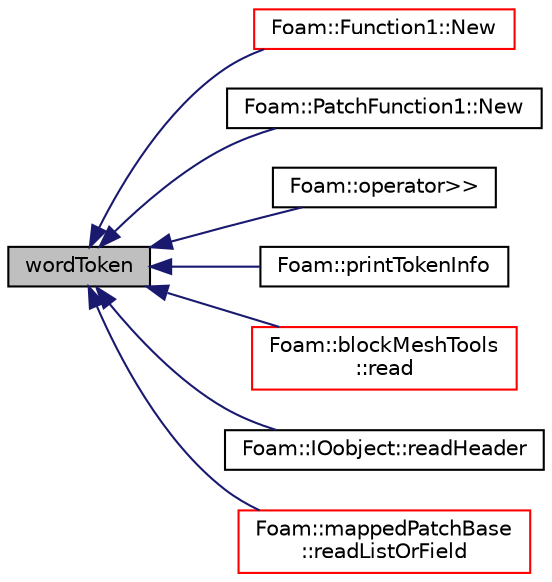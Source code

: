digraph "wordToken"
{
  bgcolor="transparent";
  edge [fontname="Helvetica",fontsize="10",labelfontname="Helvetica",labelfontsize="10"];
  node [fontname="Helvetica",fontsize="10",shape=record];
  rankdir="LR";
  Node1 [label="wordToken",height=0.2,width=0.4,color="black", fillcolor="grey75", style="filled" fontcolor="black"];
  Node1 -> Node2 [dir="back",color="midnightblue",fontsize="10",style="solid",fontname="Helvetica"];
  Node2 [label="Foam::Function1::New",height=0.2,width=0.4,color="red",URL="$classFoam_1_1Function1.html#a02d5055036bcdce0cbba694216218806",tooltip="Selector. "];
  Node1 -> Node3 [dir="back",color="midnightblue",fontsize="10",style="solid",fontname="Helvetica"];
  Node3 [label="Foam::PatchFunction1::New",height=0.2,width=0.4,color="black",URL="$classFoam_1_1PatchFunction1.html#ae64d5d4258ea4e20583a617c767063a2",tooltip="Selector. "];
  Node1 -> Node4 [dir="back",color="midnightblue",fontsize="10",style="solid",fontname="Helvetica"];
  Node4 [label="Foam::operator\>\>",height=0.2,width=0.4,color="black",URL="$namespaceFoam.html#ae227de6944e3a8f3ea82a5ed6f16d767"];
  Node1 -> Node5 [dir="back",color="midnightblue",fontsize="10",style="solid",fontname="Helvetica"];
  Node5 [label="Foam::printTokenInfo",height=0.2,width=0.4,color="black",URL="$namespaceFoam.html#a3e33d5c9001bbca2d697f40ef1973e50"];
  Node1 -> Node6 [dir="back",color="midnightblue",fontsize="10",style="solid",fontname="Helvetica"];
  Node6 [label="Foam::blockMeshTools\l::read",height=0.2,width=0.4,color="red",URL="$namespaceFoam_1_1blockMeshTools.html#a1b8232db9dfb934fcfdfcd000cf9832e",tooltip="In-place read with dictionary lookup. "];
  Node1 -> Node7 [dir="back",color="midnightblue",fontsize="10",style="solid",fontname="Helvetica"];
  Node7 [label="Foam::IOobject::readHeader",height=0.2,width=0.4,color="black",URL="$classFoam_1_1IOobject.html#a1c232e63ca4630e01784b4a419979b50",tooltip="Read header. "];
  Node1 -> Node8 [dir="back",color="midnightblue",fontsize="10",style="solid",fontname="Helvetica"];
  Node8 [label="Foam::mappedPatchBase\l::readListOrField",height=0.2,width=0.4,color="red",URL="$classFoam_1_1mappedPatchBase.html#ab5e64ae976c301737f883167857ec318",tooltip="Helper to read field or non-uniform list from dictionary. "];
}
